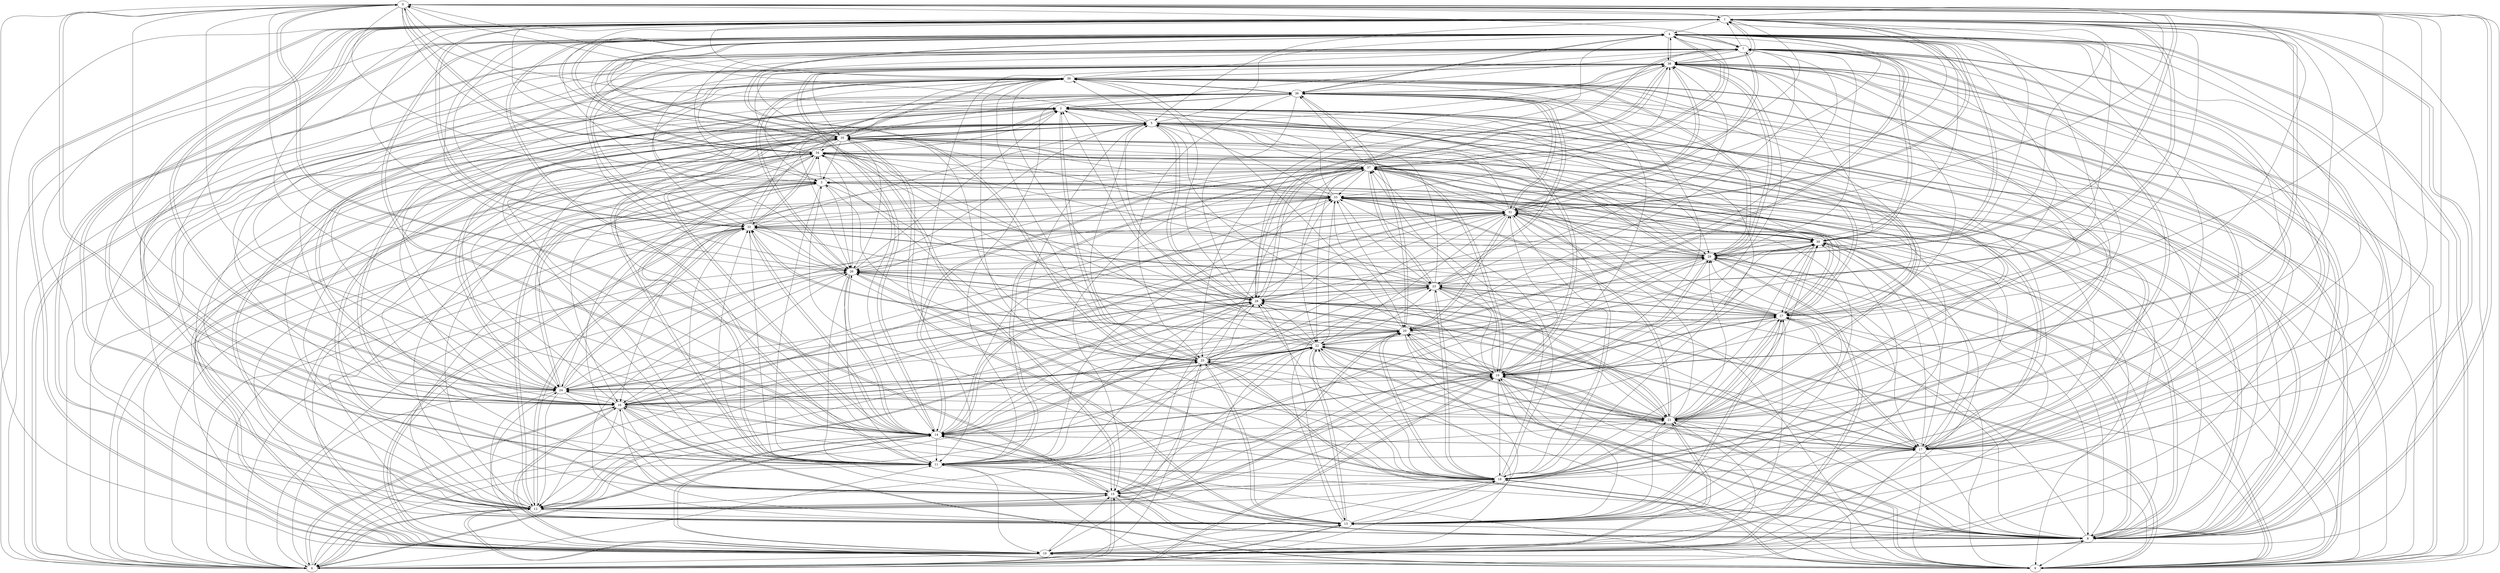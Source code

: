 digraph my_graph {
0;
1;
2;
3;
4;
5;
6;
7;
8;
9;
10;
11;
12;
13;
14;
15;
16;
17;
18;
19;
20;
21;
22;
23;
24;
25;
26;
27;
28;
29;
30;
31;
32;
33;
34;
35;
36;
37;
38;
39;
0->1
0->2
0->3
0->7
0->8
0->10
0->15
0->16
0->20
0->25
0->28
0->29
0->34
0->35
1->4
1->5
1->8
1->9
1->10
1->11
1->14
1->16
1->19
1->21
1->23
1->24
1->25
1->26
1->27
1->31
1->32
1->33
1->37
1->38
1->39
2->5
2->9
2->12
2->16
2->17
2->19
2->21
2->24
2->25
2->29
2->35
2->36
3->4
3->8
3->9
3->11
3->12
3->15
3->17
3->24
3->26
3->28
3->33
3->34
3->37
4->7
4->9
4->11
4->12
4->13
4->14
4->15
4->16
4->17
4->19
4->20
4->21
4->25
4->27
4->28
4->29
4->30
4->32
4->33
4->34
4->35
4->36
4->37
4->38
5->0
5->4
5->6
5->8
5->10
5->11
5->14
5->15
5->21
5->24
5->26
5->27
5->28
5->29
5->30
5->35
5->38
5->39
6->1
6->2
6->3
6->4
6->11
6->12
6->13
6->14
6->15
6->16
6->18
6->19
6->21
6->24
6->25
6->28
6->31
6->32
6->33
6->36
6->37
7->1
7->2
7->3
7->4
7->8
7->10
7->17
7->18
7->20
7->24
7->26
7->28
7->29
7->30
7->31
7->32
7->34
7->38
8->0
8->1
8->4
8->5
8->7
8->9
8->10
8->13
8->14
8->15
8->16
8->19
8->22
8->23
8->25
8->27
8->29
8->30
8->33
8->34
8->38
8->39
9->0
9->4
9->10
9->12
9->16
9->18
9->22
9->24
9->27
9->28
9->29
9->30
9->32
9->36
9->38
9->39
10->1
10->3
10->4
10->6
10->7
10->8
10->9
10->13
10->14
10->15
10->16
10->17
10->21
10->22
10->26
10->29
10->31
10->32
10->33
10->34
10->35
10->37
11->0
11->1
11->2
11->4
11->8
11->9
11->10
11->17
11->18
11->21
11->28
11->29
11->31
11->32
11->33
11->34
11->35
11->37
11->39
12->1
12->2
12->3
12->4
12->5
12->6
12->7
12->9
12->11
12->13
12->15
12->19
12->27
12->28
12->29
12->32
12->34
12->36
12->37
13->3
13->6
13->7
13->8
13->14
13->15
13->16
13->18
13->19
13->21
13->22
13->23
13->24
13->25
13->27
13->28
13->29
13->30
13->35
13->36
14->0
14->2
14->4
14->5
14->6
14->8
14->10
14->11
14->12
14->17
14->19
14->22
14->25
14->26
14->30
14->31
14->32
14->33
14->37
14->38
15->0
15->4
15->5
15->6
15->8
15->9
15->11
15->12
15->20
15->22
15->30
15->32
15->35
15->39
16->0
16->1
16->6
16->9
16->10
16->11
16->12
16->14
16->15
16->19
16->20
16->21
16->25
16->26
16->31
16->35
16->36
16->38
16->39
17->0
17->1
17->2
17->5
17->6
17->7
17->8
17->9
17->10
17->11
17->14
17->19
17->21
17->26
17->27
17->30
17->33
17->36
17->37
17->38
18->0
18->2
18->3
18->4
18->5
18->7
18->9
18->10
18->12
18->15
18->20
18->23
18->26
18->27
18->28
18->33
18->37
18->38
18->39
19->1
19->2
19->5
19->6
19->8
19->9
19->14
19->15
19->17
19->18
19->20
19->21
19->24
19->25
19->29
19->31
19->33
19->35
19->36
19->37
20->1
20->4
20->6
20->8
20->9
20->13
20->15
20->18
20->19
20->21
20->22
20->26
20->27
20->28
20->31
20->32
20->34
20->36
20->39
21->2
21->5
21->7
21->8
21->9
21->10
21->12
21->14
21->19
21->20
21->22
21->23
21->24
21->26
21->27
21->28
21->29
21->30
21->31
21->33
22->2
22->5
22->6
22->8
22->9
22->12
22->13
22->16
22->17
22->18
22->19
22->20
22->21
22->23
22->24
22->25
22->27
22->28
22->33
22->34
22->39
23->1
23->5
23->7
23->9
23->11
23->12
23->17
23->18
23->19
23->21
23->24
23->26
23->27
23->28
23->32
23->34
23->35
23->36
23->37
23->38
24->0
24->1
24->3
24->5
24->10
24->11
24->12
24->16
24->19
24->20
24->22
24->23
24->26
24->29
24->31
24->32
24->33
24->38
25->2
25->3
25->4
25->5
25->8
25->9
25->10
25->11
25->13
25->14
25->16
25->17
25->18
25->19
25->20
25->22
25->28
25->30
25->31
25->35
25->37
25->39
26->2
26->4
26->8
26->11
26->13
26->14
26->15
26->17
26->18
26->23
26->29
26->34
26->39
27->0
27->2
27->3
27->5
27->10
27->11
27->12
27->13
27->17
27->18
27->20
27->23
27->28
27->30
27->31
27->33
27->37
27->38
28->2
28->5
28->7
28->8
28->9
28->12
28->14
28->15
28->16
28->21
28->27
28->33
28->34
28->38
28->39
29->0
29->1
29->6
29->9
29->10
29->14
29->15
29->17
29->19
29->23
29->26
29->30
29->31
29->32
29->33
29->34
29->35
29->38
29->39
30->1
30->4
30->6
30->7
30->8
30->10
30->18
30->19
30->24
30->27
30->29
30->31
30->37
31->1
31->4
31->5
31->7
31->8
31->12
31->13
31->14
31->16
31->17
31->18
31->20
31->22
31->27
31->28
31->30
31->32
31->33
31->36
31->37
31->38
32->1
32->2
32->5
32->10
32->12
32->14
32->16
32->20
32->23
32->24
32->26
32->27
32->28
32->30
32->31
32->33
32->34
32->35
33->2
33->3
33->5
33->8
33->9
33->13
33->16
33->20
33->21
33->23
33->26
33->30
33->31
34->0
34->2
34->4
34->6
34->8
34->10
34->11
34->13
34->14
34->16
34->18
34->29
34->32
34->33
34->37
34->38
34->39
35->1
35->2
35->3
35->4
35->5
35->7
35->8
35->9
35->10
35->11
35->12
35->13
35->14
35->19
35->24
35->26
35->27
35->30
35->33
35->34
35->39
36->2
36->4
36->6
36->7
36->10
36->11
36->16
36->20
36->23
36->24
36->25
36->26
36->28
36->31
36->35
36->38
36->39
37->3
37->4
37->5
37->8
37->11
37->13
37->14
37->15
37->16
37->17
37->22
37->23
37->26
37->27
37->30
37->32
37->33
37->34
37->36
37->38
38->1
38->4
38->6
38->9
38->10
38->11
38->14
38->16
38->17
38->18
38->19
38->21
38->22
38->25
38->26
38->28
38->29
38->30
38->31
38->32
38->35
38->36
38->39
39->0
39->3
39->7
39->8
39->9
39->12
39->13
39->19
39->21
39->26
39->27
39->29
39->32
39->35
39->36
39->38
}